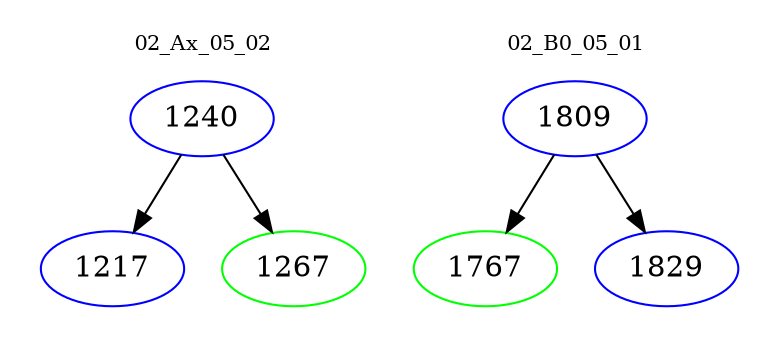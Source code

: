 digraph{
subgraph cluster_0 {
color = white
label = "02_Ax_05_02";
fontsize=10;
T0_1240 [label="1240", color="blue"]
T0_1240 -> T0_1217 [color="black"]
T0_1217 [label="1217", color="blue"]
T0_1240 -> T0_1267 [color="black"]
T0_1267 [label="1267", color="green"]
}
subgraph cluster_1 {
color = white
label = "02_B0_05_01";
fontsize=10;
T1_1809 [label="1809", color="blue"]
T1_1809 -> T1_1767 [color="black"]
T1_1767 [label="1767", color="green"]
T1_1809 -> T1_1829 [color="black"]
T1_1829 [label="1829", color="blue"]
}
}
